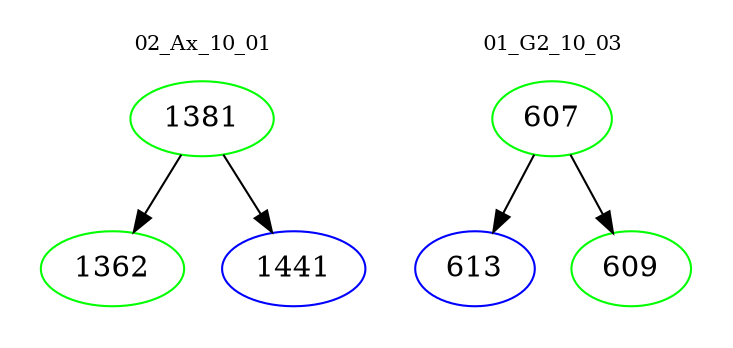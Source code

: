 digraph{
subgraph cluster_0 {
color = white
label = "02_Ax_10_01";
fontsize=10;
T0_1381 [label="1381", color="green"]
T0_1381 -> T0_1362 [color="black"]
T0_1362 [label="1362", color="green"]
T0_1381 -> T0_1441 [color="black"]
T0_1441 [label="1441", color="blue"]
}
subgraph cluster_1 {
color = white
label = "01_G2_10_03";
fontsize=10;
T1_607 [label="607", color="green"]
T1_607 -> T1_613 [color="black"]
T1_613 [label="613", color="blue"]
T1_607 -> T1_609 [color="black"]
T1_609 [label="609", color="green"]
}
}
